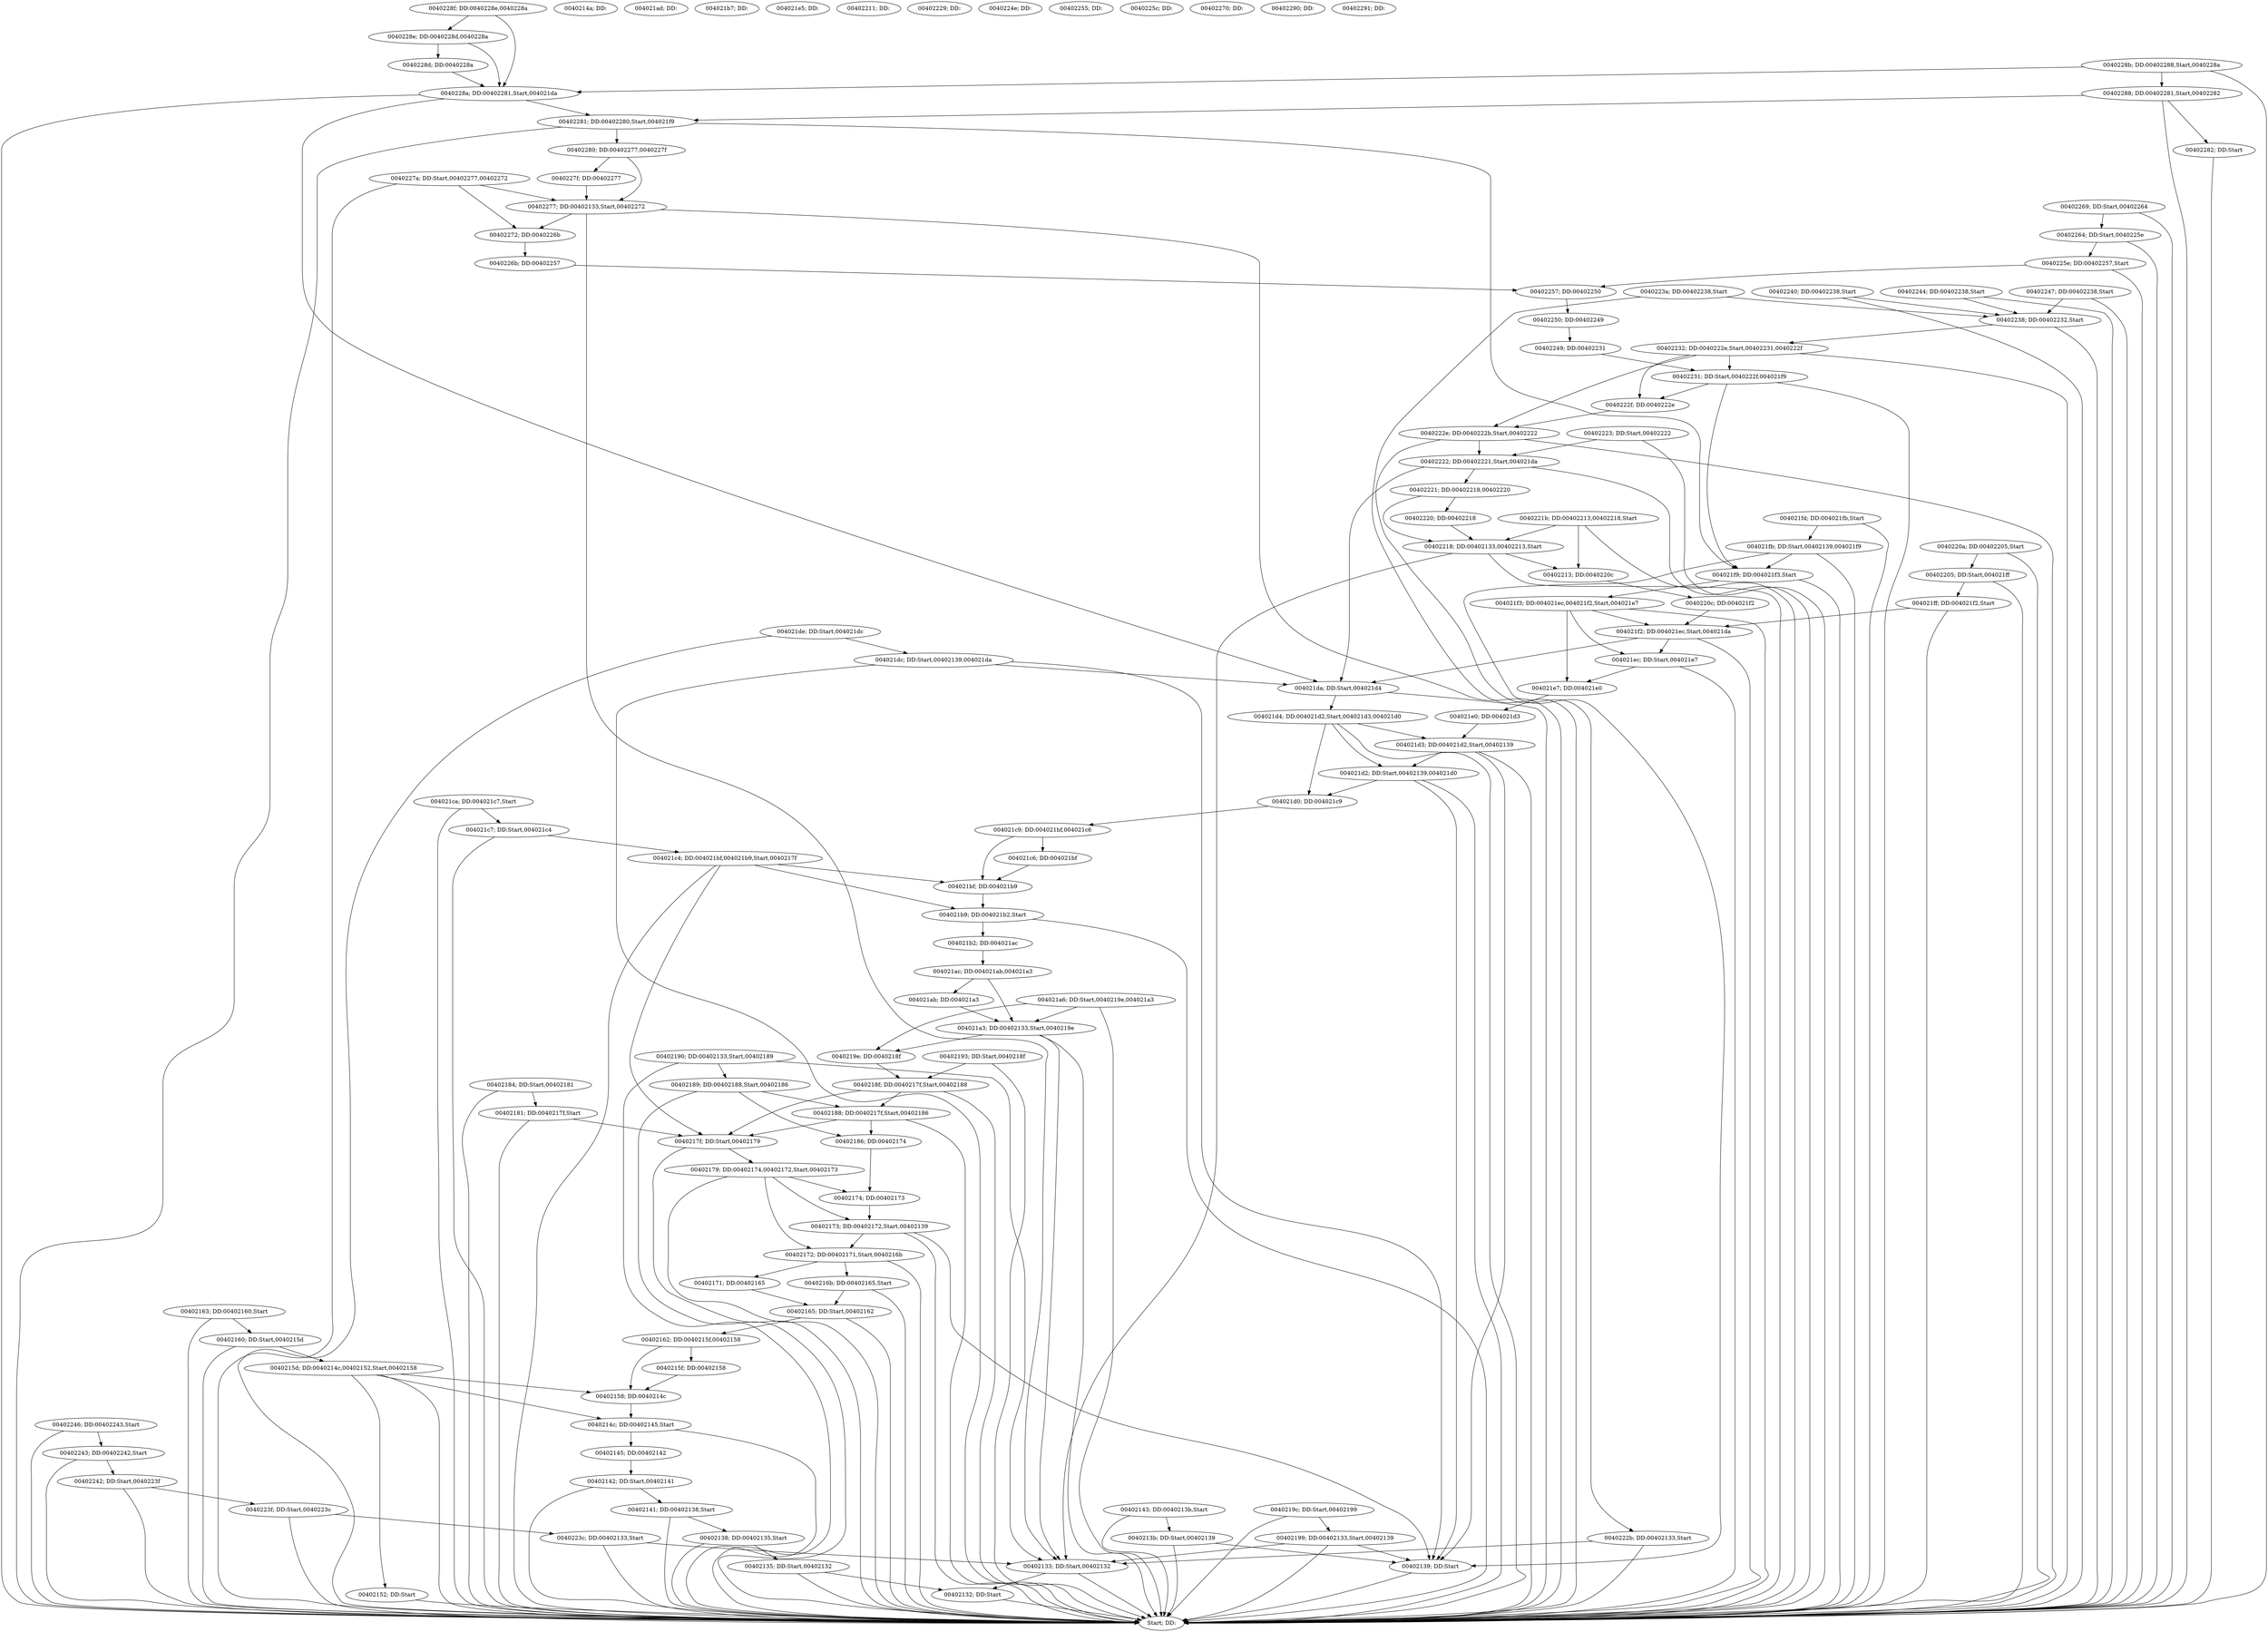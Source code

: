 digraph {
	n0 [label="Start; DD:"]
	n1 [label="00402132; DD:Start"]
	n2 [label="00402133; DD:Start,00402132"]
	n3 [label="00402135; DD:Start,00402132"]
	n4 [label="00402138; DD:00402135,Start"]
	n5 [label="00402139; DD:Start"]
	n6 [label="0040213b; DD:Start,00402139"]
	n7 [label="00402141; DD:00402138,Start"]
	n8 [label="00402142; DD:Start,00402141"]
	n9 [label="00402143; DD:0040213b,Start"]
	n10 [label="00402145; DD:00402142"]
	n11 [label="0040214a; DD:"]
	n12 [label="0040214c; DD:00402145,Start"]
	n13 [label="00402152; DD:Start"]
	n14 [label="00402158; DD:0040214c"]
	n15 [label="0040215d; DD:0040214c,00402152,Start,00402158"]
	n16 [label="0040215f; DD:00402158"]
	n17 [label="00402160; DD:Start,0040215d"]
	n18 [label="00402162; DD:0040215f,00402158"]
	n19 [label="00402163; DD:00402160,Start"]
	n20 [label="00402165; DD:Start,00402162"]
	n21 [label="0040216b; DD:00402165,Start"]
	n22 [label="00402171; DD:00402165"]
	n23 [label="00402172; DD:00402171,Start,0040216b"]
	n24 [label="00402173; DD:00402172,Start,00402139"]
	n25 [label="00402174; DD:00402173"]
	n26 [label="00402179; DD:00402174,00402172,Start,00402173"]
	n27 [label="0040217f; DD:Start,00402179"]
	n28 [label="00402181; DD:0040217f,Start"]
	n29 [label="00402184; DD:Start,00402181"]
	n30 [label="00402186; DD:00402174"]
	n31 [label="00402188; DD:0040217f,Start,00402186"]
	n32 [label="00402189; DD:00402188,Start,00402186"]
	n33 [label="0040218f; DD:0040217f,Start,00402188"]
	n34 [label="00402190; DD:00402133,Start,00402189"]
	n35 [label="00402193; DD:Start,0040218f"]
	n36 [label="00402199; DD:00402133,Start,00402139"]
	n37 [label="0040219c; DD:Start,00402199"]
	n38 [label="0040219e; DD:0040218f"]
	n39 [label="004021a3; DD:00402133,Start,0040219e"]
	n40 [label="004021a6; DD:Start,0040219e,004021a3"]
	n41 [label="004021ab; DD:004021a3"]
	n42 [label="004021ac; DD:004021ab,004021a3"]
	n43 [label="004021ad; DD:"]
	n44 [label="004021b2; DD:004021ac"]
	n45 [label="004021b7; DD:"]
	n46 [label="004021b9; DD:004021b2,Start"]
	n47 [label="004021bf; DD:004021b9"]
	n48 [label="004021c4; DD:004021bf,004021b9,Start,0040217f"]
	n49 [label="004021c6; DD:004021bf"]
	n50 [label="004021c7; DD:Start,004021c4"]
	n51 [label="004021c9; DD:004021bf,004021c6"]
	n52 [label="004021ca; DD:004021c7,Start"]
	n53 [label="004021d0; DD:004021c9"]
	n54 [label="004021d2; DD:Start,00402139,004021d0"]
	n55 [label="004021d3; DD:004021d2,Start,00402139"]
	n56 [label="004021d4; DD:004021d2,Start,004021d3,004021d0"]
	n57 [label="004021da; DD:Start,004021d4"]
	n58 [label="004021dc; DD:Start,00402139,004021da"]
	n59 [label="004021de; DD:Start,004021dc"]
	n60 [label="004021e0; DD:004021d3"]
	n61 [label="004021e5; DD:"]
	n62 [label="004021e7; DD:004021e0"]
	n63 [label="004021ec; DD:Start,004021e7"]
	n64 [label="004021f2; DD:004021ec,Start,004021da"]
	n65 [label="004021f3; DD:004021ec,004021f2,Start,004021e7"]
	n66 [label="004021f9; DD:004021f3,Start"]
	n67 [label="004021fb; DD:Start,00402139,004021f9"]
	n68 [label="004021fd; DD:004021fb,Start"]
	n69 [label="004021ff; DD:004021f2,Start"]
	n70 [label="00402205; DD:Start,004021ff"]
	n71 [label="0040220a; DD:00402205,Start"]
	n72 [label="0040220c; DD:004021f2"]
	n73 [label="00402211; DD:"]
	n74 [label="00402213; DD:0040220c"]
	n75 [label="00402218; DD:00402133,00402213,Start"]
	n76 [label="0040221b; DD:00402213,00402218,Start"]
	n77 [label="00402220; DD:00402218"]
	n78 [label="00402221; DD:00402218,00402220"]
	n79 [label="00402222; DD:00402221,Start,004021da"]
	n80 [label="00402223; DD:Start,00402222"]
	n81 [label="00402229; DD:"]
	n82 [label="0040222b; DD:00402133,Start"]
	n83 [label="0040222e; DD:0040222b,Start,00402222"]
	n84 [label="0040222f; DD:0040222e"]
	n85 [label="00402231; DD:Start,0040222f,004021f9"]
	n86 [label="00402232; DD:0040222e,Start,00402231,0040222f"]
	n87 [label="00402238; DD:00402232,Start"]
	n88 [label="0040223a; DD:00402238,Start"]
	n89 [label="0040223c; DD:00402133,Start"]
	n90 [label="0040223f; DD:Start,0040223c"]
	n91 [label="00402240; DD:00402238,Start"]
	n92 [label="00402242; DD:Start,0040223f"]
	n93 [label="00402243; DD:00402242,Start"]
	n94 [label="00402244; DD:00402238,Start"]
	n95 [label="00402246; DD:00402243,Start"]
	n96 [label="00402247; DD:00402238,Start"]
	n97 [label="00402249; DD:00402231"]
	n98 [label="0040224e; DD:"]
	n99 [label="00402250; DD:00402249"]
	n100 [label="00402255; DD:"]
	n101 [label="00402257; DD:00402250"]
	n102 [label="0040225c; DD:"]
	n103 [label="0040225e; DD:00402257,Start"]
	n104 [label="00402264; DD:Start,0040225e"]
	n105 [label="00402269; DD:Start,00402264"]
	n106 [label="0040226b; DD:00402257"]
	n107 [label="00402270; DD:"]
	n108 [label="00402272; DD:0040226b"]
	n109 [label="00402277; DD:00402133,Start,00402272"]
	n110 [label="0040227a; DD:Start,00402277,00402272"]
	n111 [label="0040227f; DD:00402277"]
	n112 [label="00402280; DD:00402277,0040227f"]
	n113 [label="00402281; DD:00402280,Start,004021f9"]
	n114 [label="00402282; DD:Start"]
	n115 [label="00402288; DD:00402281,Start,00402282"]
	n116 [label="0040228a; DD:00402281,Start,004021da"]
	n117 [label="0040228b; DD:00402288,Start,0040228a"]
	n118 [label="0040228d; DD:0040228a"]
	n119 [label="0040228e; DD:0040228d,0040228a"]
	n120 [label="0040228f; DD:0040228e,0040228a"]
	n121 [label="00402290; DD:"]
	n122 [label="00402291; DD:"]

	n1 -> n0
	n2 -> n0
	n3 -> n0
	n4 -> n0
	n5 -> n0
	n6 -> n0
	n7 -> n0
	n8 -> n0
	n9 -> n0
	n39 -> n0
	n40 -> n0
	n40 -> n39
	n40 -> n38
	n12 -> n0
	n13 -> n0
	n15 -> n0
	n15 -> n14
	n15 -> n12
	n17 -> n0
	n19 -> n0
	n20 -> n0
	n21 -> n0
	n21 -> n20
	n23 -> n0
	n24 -> n0
	n26 -> n0
	n26 -> n25
	n26 -> n24
	n26 -> n23
	n27 -> n0
	n28 -> n0
	n29 -> n0
	n31 -> n0
	n32 -> n0
	n32 -> n31
	n32 -> n30
	n33 -> n0
	n34 -> n0
	n35 -> n0
	n35 -> n33
	n36 -> n0
	n37 -> n0
	n46 -> n0
	n48 -> n0
	n48 -> n47
	n48 -> n46
	n50 -> n0
	n52 -> n0
	n54 -> n0
	n55 -> n0
	n56 -> n0
	n56 -> n55
	n56 -> n54
	n56 -> n53
	n57 -> n0
	n58 -> n0
	n59 -> n0
	n63 -> n0
	n64 -> n0
	n65 -> n0
	n65 -> n64
	n65 -> n63
	n65 -> n62
	n66 -> n0
	n67 -> n0
	n68 -> n0
	n69 -> n0
	n70 -> n0
	n71 -> n0
	n75 -> n0
	n76 -> n0
	n76 -> n75
	n76 -> n74
	n79 -> n0
	n80 -> n0
	n80 -> n79
	n82 -> n0
	n83 -> n0
	n85 -> n0
	n86 -> n0
	n86 -> n85
	n86 -> n84
	n86 -> n83
	n87 -> n0
	n88 -> n0
	n89 -> n0
	n90 -> n0
	n91 -> n0
	n92 -> n0
	n93 -> n0
	n94 -> n0
	n95 -> n0
	n96 -> n0
	n109 -> n0
	n110 -> n0
	n110 -> n109
	n110 -> n108
	n113 -> n0
	n114 -> n0
	n115 -> n0
	n115 -> n113
	n116 -> n0
	n117 -> n0
	n117 -> n116
	n103 -> n0
	n104 -> n0
	n105 -> n0
	n2 -> n1
	n3 -> n1
	n4 -> n3
	n6 -> n5
	n7 -> n4
	n8 -> n7
	n9 -> n6
	n10 -> n8
	n12 -> n10
	n14 -> n12
	n15 -> n13
	n16 -> n14
	n17 -> n15
	n18 -> n16
	n18 -> n14
	n19 -> n17
	n20 -> n18
	n22 -> n20
	n23 -> n21
	n23 -> n22
	n24 -> n23
	n24 -> n5
	n25 -> n24
	n27 -> n26
	n28 -> n27
	n29 -> n28
	n30 -> n25
	n31 -> n27
	n31 -> n30
	n33 -> n27
	n33 -> n31
	n34 -> n32
	n34 -> n2
	n36 -> n2
	n36 -> n5
	n37 -> n36
	n38 -> n33
	n39 -> n2
	n39 -> n38
	n41 -> n39
	n42 -> n41
	n42 -> n39
	n44 -> n42
	n46 -> n44
	n47 -> n46
	n48 -> n27
	n49 -> n47
	n50 -> n48
	n51 -> n49
	n51 -> n47
	n52 -> n50
	n53 -> n51
	n54 -> n53
	n54 -> n5
	n55 -> n54
	n55 -> n5
	n57 -> n56
	n58 -> n57
	n58 -> n5
	n59 -> n58
	n60 -> n55
	n62 -> n60
	n63 -> n62
	n64 -> n57
	n64 -> n63
	n66 -> n65
	n67 -> n66
	n67 -> n5
	n68 -> n67
	n69 -> n64
	n70 -> n69
	n71 -> n70
	n72 -> n64
	n74 -> n72
	n75 -> n2
	n75 -> n74
	n77 -> n75
	n78 -> n77
	n78 -> n75
	n79 -> n57
	n79 -> n78
	n82 -> n2
	n83 -> n82
	n83 -> n79
	n84 -> n83
	n85 -> n66
	n85 -> n84
	n87 -> n86
	n88 -> n87
	n89 -> n2
	n90 -> n89
	n91 -> n87
	n92 -> n90
	n93 -> n92
	n94 -> n87
	n95 -> n93
	n96 -> n87
	n97 -> n85
	n99 -> n97
	n101 -> n99
	n103 -> n101
	n104 -> n103
	n105 -> n104
	n106 -> n101
	n108 -> n106
	n109 -> n2
	n109 -> n108
	n111 -> n109
	n112 -> n111
	n112 -> n109
	n113 -> n66
	n113 -> n112
	n115 -> n114
	n116 -> n57
	n116 -> n113
	n117 -> n115
	n118 -> n116
	n119 -> n118
	n119 -> n116
	n120 -> n119
	n120 -> n116

}